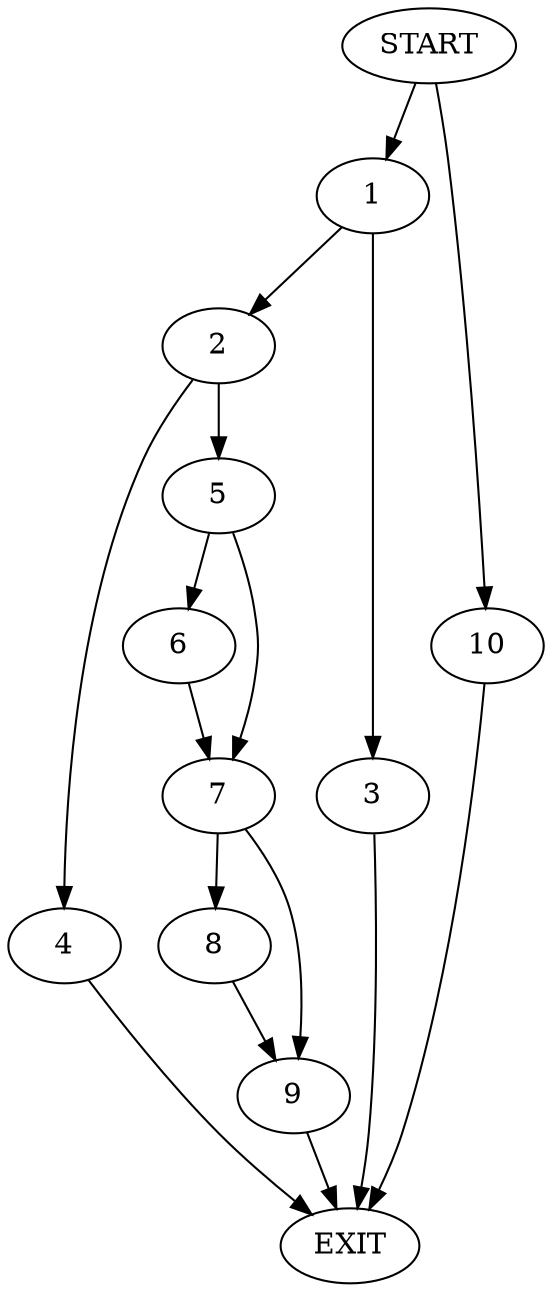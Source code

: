 digraph {
0 [label="START"]
11 [label="EXIT"]
0 -> 1
1 -> 2
1 -> 3
3 -> 11
2 -> 4
2 -> 5
5 -> 6
5 -> 7
4 -> 11
7 -> 8
7 -> 9
6 -> 7
9 -> 11
8 -> 9
0 -> 10
10 -> 11
}
